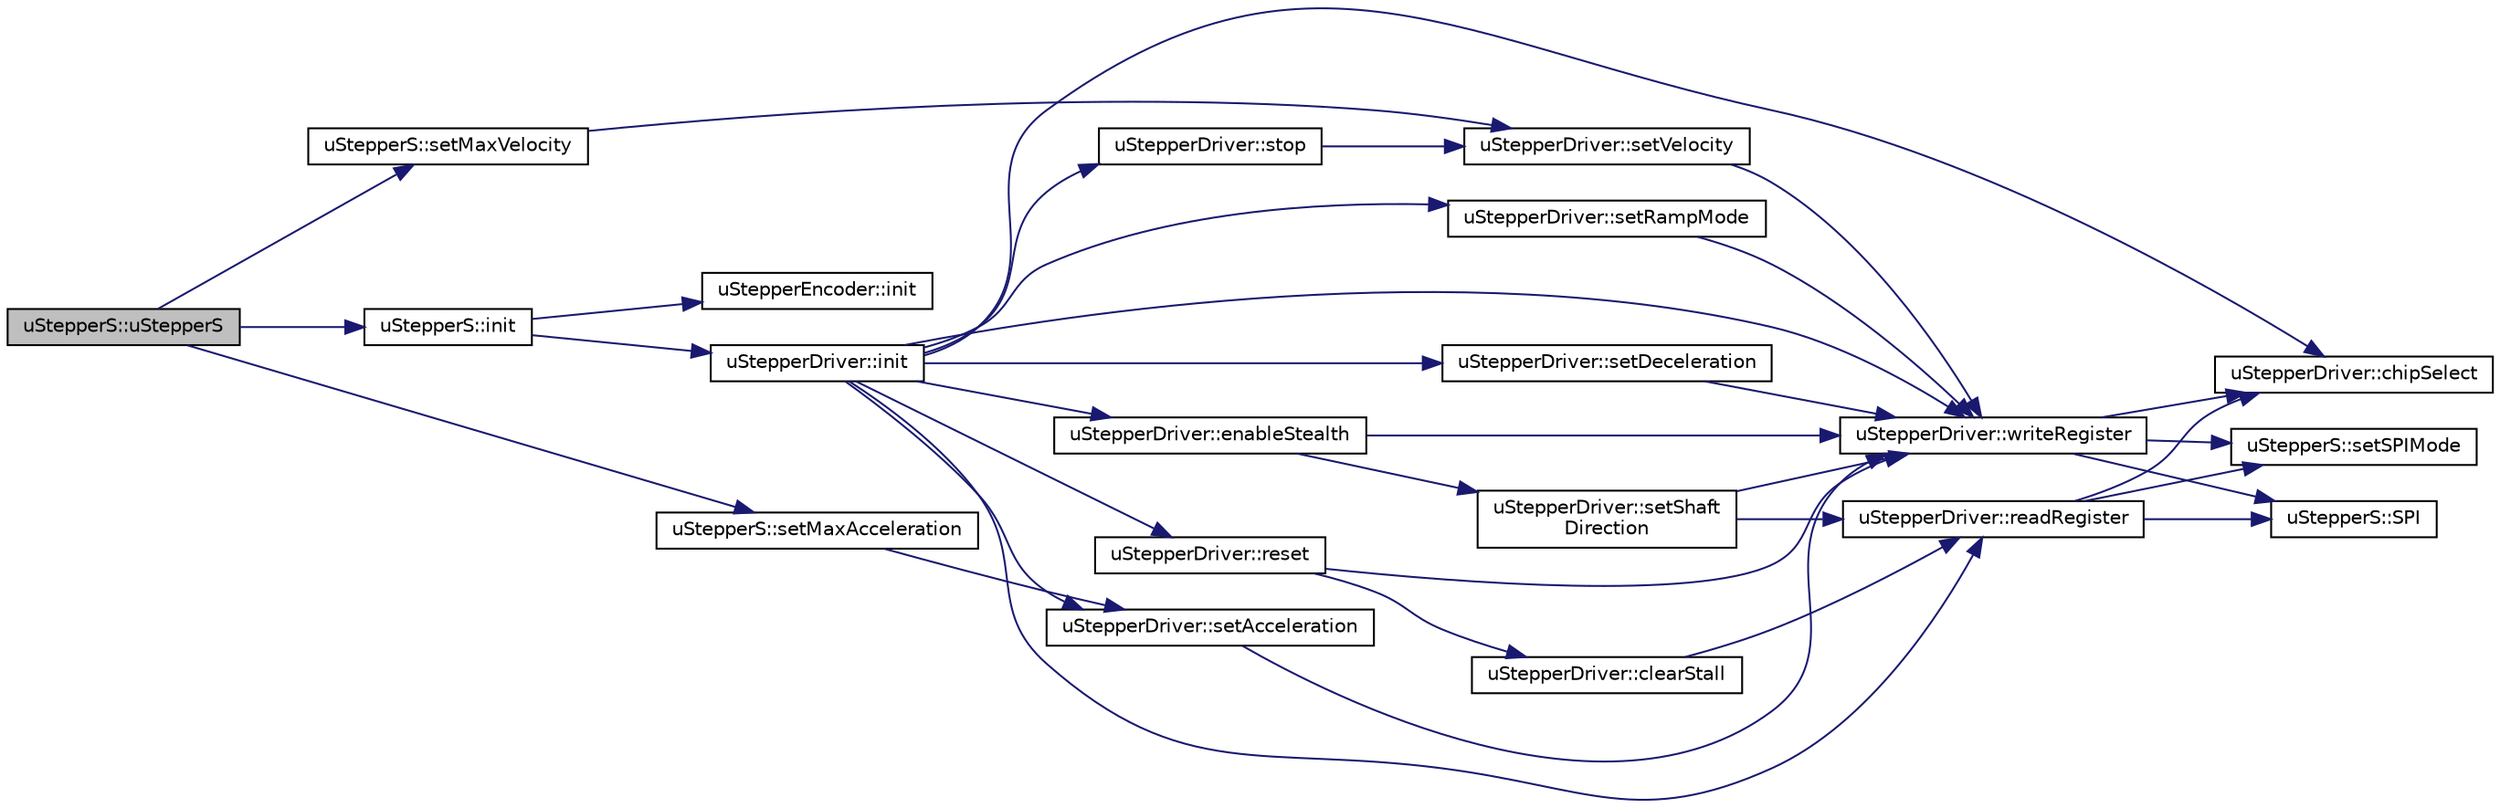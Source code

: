 digraph "uStepperS::uStepperS"
{
 // LATEX_PDF_SIZE
  edge [fontname="Helvetica",fontsize="10",labelfontname="Helvetica",labelfontsize="10"];
  node [fontname="Helvetica",fontsize="10",shape=record];
  rankdir="LR";
  Node1 [label="uStepperS::uStepperS",height=0.2,width=0.4,color="black", fillcolor="grey75", style="filled", fontcolor="black",tooltip="Overloaded Constructor of uStepper class."];
  Node1 -> Node2 [color="midnightblue",fontsize="10",style="solid",fontname="Helvetica"];
  Node2 [label="uStepperS::init",height=0.2,width=0.4,color="black", fillcolor="white", style="filled",URL="$classuStepperS.html#ab8a5c0b35bda13aae2a9faa56eb4bd5d",tooltip="Internal function to prepare the uStepperS in the constructor."];
  Node2 -> Node3 [color="midnightblue",fontsize="10",style="solid",fontname="Helvetica"];
  Node3 [label="uStepperDriver::init",height=0.2,width=0.4,color="black", fillcolor="white", style="filled",URL="$classuStepperDriver.html#aa0377f43140c529c559e8ec0868cb715",tooltip="Initiation of the motor driver."];
  Node3 -> Node4 [color="midnightblue",fontsize="10",style="solid",fontname="Helvetica"];
  Node4 [label="uStepperDriver::chipSelect",height=0.2,width=0.4,color="black", fillcolor="white", style="filled",URL="$classuStepperDriver.html#a2c2fa442620130914896548072a65d8e",tooltip=" "];
  Node3 -> Node5 [color="midnightblue",fontsize="10",style="solid",fontname="Helvetica"];
  Node5 [label="uStepperDriver::enableStealth",height=0.2,width=0.4,color="black", fillcolor="white", style="filled",URL="$classuStepperDriver.html#ab89ec040a2e8a6f4b03cc03e8c590e2e",tooltip=" "];
  Node5 -> Node6 [color="midnightblue",fontsize="10",style="solid",fontname="Helvetica"];
  Node6 [label="uStepperDriver::setShaft\lDirection",height=0.2,width=0.4,color="black", fillcolor="white", style="filled",URL="$classuStepperDriver.html#a9182900a27f84224e9428022e4cd2e12",tooltip="Set motor driver direction."];
  Node6 -> Node7 [color="midnightblue",fontsize="10",style="solid",fontname="Helvetica"];
  Node7 [label="uStepperDriver::readRegister",height=0.2,width=0.4,color="black", fillcolor="white", style="filled",URL="$classuStepperDriver.html#ac63122b462ec49720be39372be32c994",tooltip="Reads a register from the motor driver."];
  Node7 -> Node4 [color="midnightblue",fontsize="10",style="solid",fontname="Helvetica"];
  Node7 -> Node8 [color="midnightblue",fontsize="10",style="solid",fontname="Helvetica"];
  Node8 [label="uStepperS::setSPIMode",height=0.2,width=0.4,color="black", fillcolor="white", style="filled",URL="$classuStepperS.html#aa84ce3b0c79dc725a3c4646253b71b60",tooltip=" "];
  Node7 -> Node9 [color="midnightblue",fontsize="10",style="solid",fontname="Helvetica"];
  Node9 [label="uStepperS::SPI",height=0.2,width=0.4,color="black", fillcolor="white", style="filled",URL="$classuStepperS.html#abeb08ab58e0d25de9f6e2efc74403585",tooltip=" "];
  Node6 -> Node10 [color="midnightblue",fontsize="10",style="solid",fontname="Helvetica"];
  Node10 [label="uStepperDriver::writeRegister",height=0.2,width=0.4,color="black", fillcolor="white", style="filled",URL="$classuStepperDriver.html#a9df53360451da6c1b7291ae2ffd12819",tooltip="Write a register of the motor driver."];
  Node10 -> Node4 [color="midnightblue",fontsize="10",style="solid",fontname="Helvetica"];
  Node10 -> Node8 [color="midnightblue",fontsize="10",style="solid",fontname="Helvetica"];
  Node10 -> Node9 [color="midnightblue",fontsize="10",style="solid",fontname="Helvetica"];
  Node5 -> Node10 [color="midnightblue",fontsize="10",style="solid",fontname="Helvetica"];
  Node3 -> Node7 [color="midnightblue",fontsize="10",style="solid",fontname="Helvetica"];
  Node3 -> Node11 [color="midnightblue",fontsize="10",style="solid",fontname="Helvetica"];
  Node11 [label="uStepperDriver::reset",height=0.2,width=0.4,color="black", fillcolor="white", style="filled",URL="$classuStepperDriver.html#a8e9e3be0a375489cb1b560b8b37486b7",tooltip=" "];
  Node11 -> Node12 [color="midnightblue",fontsize="10",style="solid",fontname="Helvetica"];
  Node12 [label="uStepperDriver::clearStall",height=0.2,width=0.4,color="black", fillcolor="white", style="filled",URL="$classuStepperDriver.html#acf01b92a98aed0b576588caecf534ed4",tooltip=" "];
  Node12 -> Node7 [color="midnightblue",fontsize="10",style="solid",fontname="Helvetica"];
  Node11 -> Node10 [color="midnightblue",fontsize="10",style="solid",fontname="Helvetica"];
  Node3 -> Node13 [color="midnightblue",fontsize="10",style="solid",fontname="Helvetica"];
  Node13 [label="uStepperDriver::setAcceleration",height=0.2,width=0.4,color="black", fillcolor="white", style="filled",URL="$classuStepperDriver.html#a1668657b55a0839ced16aa728f90bc7f",tooltip="Set motor acceleration."];
  Node13 -> Node10 [color="midnightblue",fontsize="10",style="solid",fontname="Helvetica"];
  Node3 -> Node14 [color="midnightblue",fontsize="10",style="solid",fontname="Helvetica"];
  Node14 [label="uStepperDriver::setDeceleration",height=0.2,width=0.4,color="black", fillcolor="white", style="filled",URL="$classuStepperDriver.html#a40f48b1a99218b3a648deb56286e678c",tooltip="Set motor deceleration."];
  Node14 -> Node10 [color="midnightblue",fontsize="10",style="solid",fontname="Helvetica"];
  Node3 -> Node15 [color="midnightblue",fontsize="10",style="solid",fontname="Helvetica"];
  Node15 [label="uStepperDriver::setRampMode",height=0.2,width=0.4,color="black", fillcolor="white", style="filled",URL="$classuStepperDriver.html#af2ce24dc7a9602cd1dee585ecdee567c",tooltip="Set motor driver to position mode or velocity mode."];
  Node15 -> Node10 [color="midnightblue",fontsize="10",style="solid",fontname="Helvetica"];
  Node3 -> Node16 [color="midnightblue",fontsize="10",style="solid",fontname="Helvetica"];
  Node16 [label="uStepperDriver::stop",height=0.2,width=0.4,color="black", fillcolor="white", style="filled",URL="$classuStepperDriver.html#a990e6d0c64db890f0aecbc00a934f109",tooltip="Stops any ongoing movement with deceleration."];
  Node16 -> Node17 [color="midnightblue",fontsize="10",style="solid",fontname="Helvetica"];
  Node17 [label="uStepperDriver::setVelocity",height=0.2,width=0.4,color="black", fillcolor="white", style="filled",URL="$classuStepperDriver.html#ace949223744d3ecb544ddb879a1146d6",tooltip="Set motor velocity."];
  Node17 -> Node10 [color="midnightblue",fontsize="10",style="solid",fontname="Helvetica"];
  Node3 -> Node10 [color="midnightblue",fontsize="10",style="solid",fontname="Helvetica"];
  Node2 -> Node18 [color="midnightblue",fontsize="10",style="solid",fontname="Helvetica"];
  Node18 [label="uStepperEncoder::init",height=0.2,width=0.4,color="black", fillcolor="white", style="filled",URL="$classuStepperEncoder.html#a51e78587431729869ae7e3394641b909",tooltip="Initiation of the encoder."];
  Node1 -> Node19 [color="midnightblue",fontsize="10",style="solid",fontname="Helvetica"];
  Node19 [label="uStepperS::setMaxAcceleration",height=0.2,width=0.4,color="black", fillcolor="white", style="filled",URL="$classuStepperS.html#a432ca4ebf99c41e00730e2f1072e9ae0",tooltip="Set the maximum acceleration of the stepper motor."];
  Node19 -> Node13 [color="midnightblue",fontsize="10",style="solid",fontname="Helvetica"];
  Node1 -> Node20 [color="midnightblue",fontsize="10",style="solid",fontname="Helvetica"];
  Node20 [label="uStepperS::setMaxVelocity",height=0.2,width=0.4,color="black", fillcolor="white", style="filled",URL="$classuStepperS.html#a0e84f3aa5a3e33b39586697bc7bc741e",tooltip="Set the maximum velocity of the stepper motor."];
  Node20 -> Node17 [color="midnightblue",fontsize="10",style="solid",fontname="Helvetica"];
}

